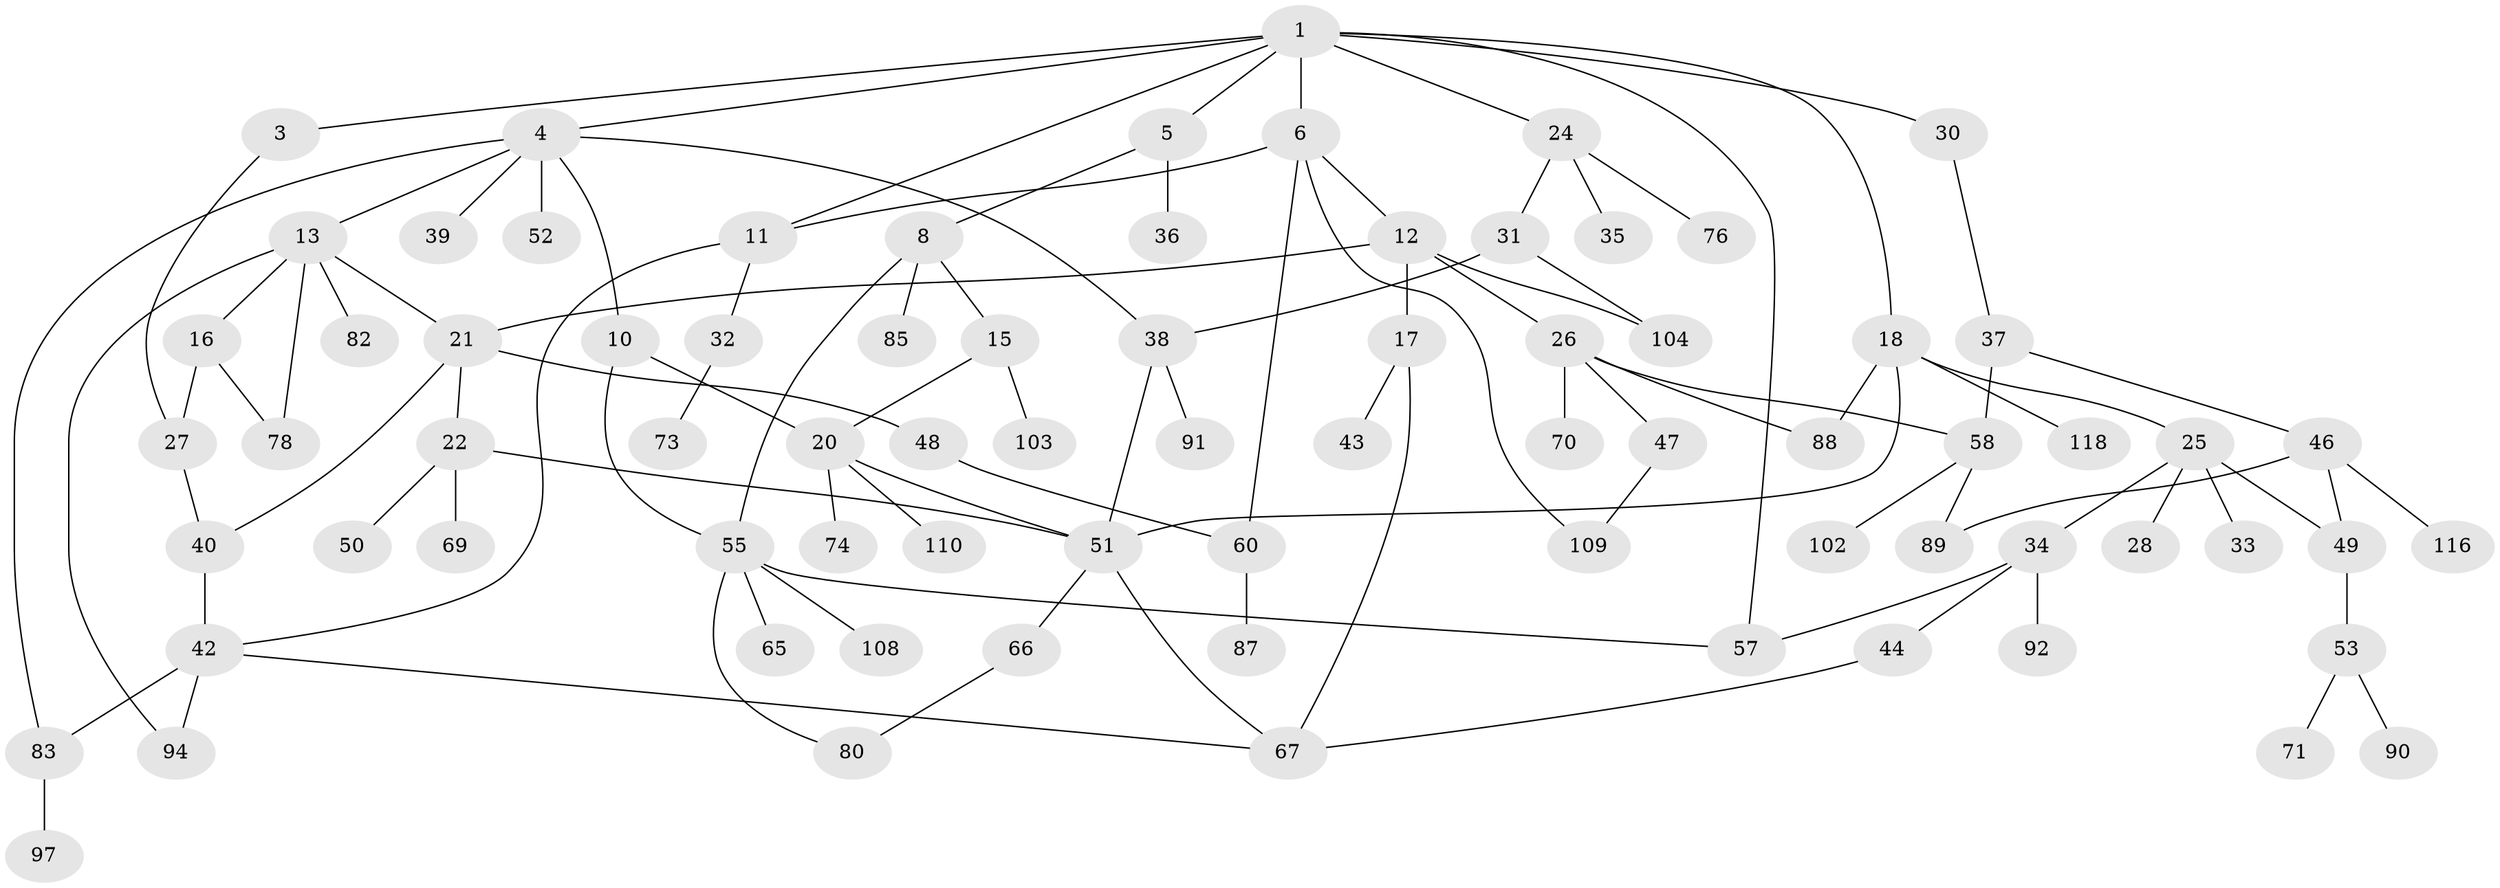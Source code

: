 // original degree distribution, {5: 0.0847457627118644, 6: 0.025423728813559324, 2: 0.3050847457627119, 4: 0.07627118644067797, 3: 0.22033898305084745, 1: 0.288135593220339}
// Generated by graph-tools (version 1.1) at 2025/10/02/27/25 16:10:53]
// undirected, 78 vertices, 104 edges
graph export_dot {
graph [start="1"]
  node [color=gray90,style=filled];
  1 [super="+2"];
  3 [super="+114"];
  4 [super="+7"];
  5 [super="+107"];
  6 [super="+41"];
  8 [super="+9"];
  10;
  11 [super="+14"];
  12;
  13 [super="+19"];
  15 [super="+61"];
  16 [super="+115"];
  17;
  18 [super="+117"];
  20 [super="+23"];
  21 [super="+54"];
  22;
  24 [super="+62"];
  25 [super="+45"];
  26 [super="+81"];
  27 [super="+29"];
  28;
  30;
  31;
  32 [super="+64"];
  33;
  34 [super="+98"];
  35 [super="+95"];
  36;
  37 [super="+63"];
  38 [super="+79"];
  39;
  40 [super="+59"];
  42 [super="+72"];
  43;
  44;
  46 [super="+75"];
  47;
  48 [super="+106"];
  49;
  50;
  51 [super="+84"];
  52;
  53 [super="+56"];
  55 [super="+77"];
  57 [super="+68"];
  58 [super="+111"];
  60 [super="+86"];
  65;
  66;
  67 [super="+105"];
  69;
  70 [super="+96"];
  71;
  73 [super="+101"];
  74;
  76;
  78 [super="+100"];
  80;
  82;
  83 [super="+99"];
  85 [super="+113"];
  87;
  88;
  89;
  90 [super="+93"];
  91;
  92;
  94 [super="+112"];
  97;
  102;
  103;
  104;
  108;
  109;
  110;
  116;
  118;
  1 -- 3;
  1 -- 18;
  1 -- 24;
  1 -- 30;
  1 -- 4;
  1 -- 5;
  1 -- 6;
  1 -- 57;
  1 -- 11;
  3 -- 27;
  4 -- 10;
  4 -- 39;
  4 -- 83;
  4 -- 38;
  4 -- 13;
  4 -- 52;
  5 -- 8;
  5 -- 36;
  6 -- 12;
  6 -- 60;
  6 -- 109;
  6 -- 11;
  8 -- 15;
  8 -- 85;
  8 -- 55;
  10 -- 20;
  10 -- 55;
  11 -- 32;
  11 -- 42;
  12 -- 17;
  12 -- 26;
  12 -- 104;
  12 -- 21;
  13 -- 16;
  13 -- 82;
  13 -- 94;
  13 -- 21;
  13 -- 78;
  15 -- 103;
  15 -- 20;
  16 -- 27;
  16 -- 78;
  17 -- 43;
  17 -- 67;
  18 -- 25;
  18 -- 88;
  18 -- 51;
  18 -- 118;
  20 -- 110;
  20 -- 74;
  20 -- 51;
  21 -- 22;
  21 -- 40;
  21 -- 48;
  22 -- 50;
  22 -- 51;
  22 -- 69;
  24 -- 31;
  24 -- 35;
  24 -- 76;
  25 -- 28;
  25 -- 33;
  25 -- 34;
  25 -- 49;
  26 -- 47;
  26 -- 70;
  26 -- 88;
  26 -- 58;
  27 -- 40;
  30 -- 37;
  31 -- 38;
  31 -- 104;
  32 -- 73;
  34 -- 44;
  34 -- 92;
  34 -- 57;
  37 -- 46;
  37 -- 58;
  38 -- 91;
  38 -- 51;
  40 -- 42;
  42 -- 67;
  42 -- 94;
  42 -- 83;
  44 -- 67;
  46 -- 116;
  46 -- 89;
  46 -- 49;
  47 -- 109;
  48 -- 60;
  49 -- 53;
  51 -- 66;
  51 -- 67;
  53 -- 90;
  53 -- 71;
  55 -- 65;
  55 -- 108;
  55 -- 80;
  55 -- 57;
  58 -- 102;
  58 -- 89;
  60 -- 87;
  66 -- 80;
  83 -- 97;
}

